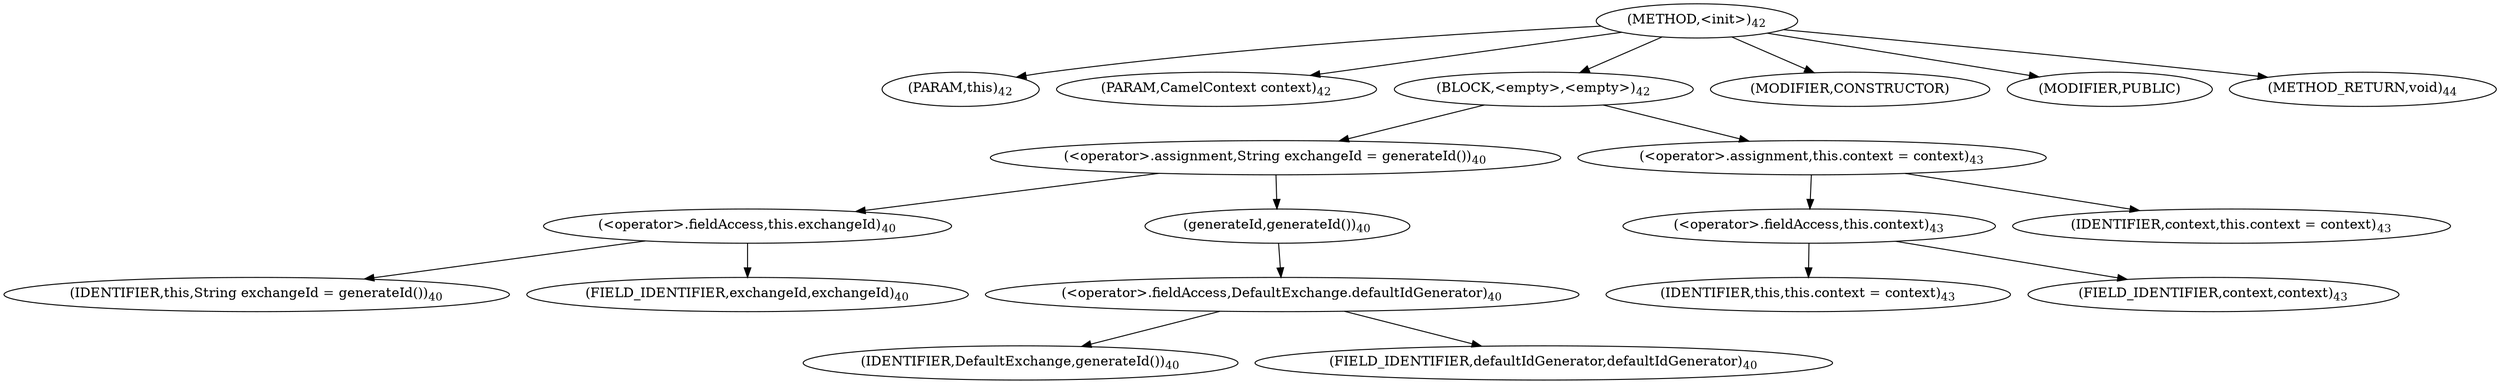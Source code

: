 digraph "&lt;init&gt;" {  
"103" [label = <(METHOD,&lt;init&gt;)<SUB>42</SUB>> ]
"6" [label = <(PARAM,this)<SUB>42</SUB>> ]
"104" [label = <(PARAM,CamelContext context)<SUB>42</SUB>> ]
"105" [label = <(BLOCK,&lt;empty&gt;,&lt;empty&gt;)<SUB>42</SUB>> ]
"106" [label = <(&lt;operator&gt;.assignment,String exchangeId = generateId())<SUB>40</SUB>> ]
"107" [label = <(&lt;operator&gt;.fieldAccess,this.exchangeId)<SUB>40</SUB>> ]
"108" [label = <(IDENTIFIER,this,String exchangeId = generateId())<SUB>40</SUB>> ]
"109" [label = <(FIELD_IDENTIFIER,exchangeId,exchangeId)<SUB>40</SUB>> ]
"110" [label = <(generateId,generateId())<SUB>40</SUB>> ]
"111" [label = <(&lt;operator&gt;.fieldAccess,DefaultExchange.defaultIdGenerator)<SUB>40</SUB>> ]
"112" [label = <(IDENTIFIER,DefaultExchange,generateId())<SUB>40</SUB>> ]
"113" [label = <(FIELD_IDENTIFIER,defaultIdGenerator,defaultIdGenerator)<SUB>40</SUB>> ]
"114" [label = <(&lt;operator&gt;.assignment,this.context = context)<SUB>43</SUB>> ]
"115" [label = <(&lt;operator&gt;.fieldAccess,this.context)<SUB>43</SUB>> ]
"5" [label = <(IDENTIFIER,this,this.context = context)<SUB>43</SUB>> ]
"116" [label = <(FIELD_IDENTIFIER,context,context)<SUB>43</SUB>> ]
"117" [label = <(IDENTIFIER,context,this.context = context)<SUB>43</SUB>> ]
"118" [label = <(MODIFIER,CONSTRUCTOR)> ]
"119" [label = <(MODIFIER,PUBLIC)> ]
"120" [label = <(METHOD_RETURN,void)<SUB>44</SUB>> ]
  "103" -> "6" 
  "103" -> "104" 
  "103" -> "105" 
  "103" -> "118" 
  "103" -> "119" 
  "103" -> "120" 
  "105" -> "106" 
  "105" -> "114" 
  "106" -> "107" 
  "106" -> "110" 
  "107" -> "108" 
  "107" -> "109" 
  "110" -> "111" 
  "111" -> "112" 
  "111" -> "113" 
  "114" -> "115" 
  "114" -> "117" 
  "115" -> "5" 
  "115" -> "116" 
}
